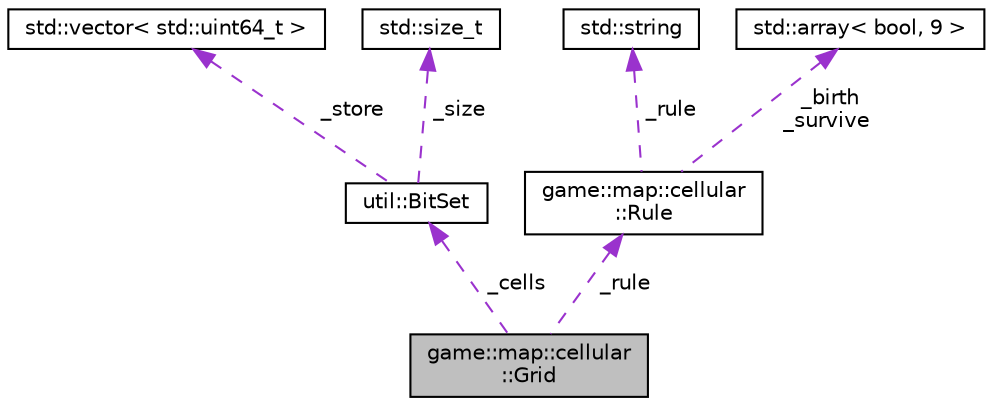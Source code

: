 digraph "game::map::cellular::Grid"
{
 // LATEX_PDF_SIZE
  edge [fontname="Helvetica",fontsize="10",labelfontname="Helvetica",labelfontsize="10"];
  node [fontname="Helvetica",fontsize="10",shape=record];
  Node1 [label="game::map::cellular\l::Grid",height=0.2,width=0.4,color="black", fillcolor="grey75", style="filled", fontcolor="black",tooltip="Cellular automata 2D grid."];
  Node2 -> Node1 [dir="back",color="darkorchid3",fontsize="10",style="dashed",label=" _cells" ,fontname="Helvetica"];
  Node2 [label="util::BitSet",height=0.2,width=0.4,color="black", fillcolor="white", style="filled",URL="$classutil_1_1_bit_set.html",tooltip="Mimics the API of std::bitset but with the dynamic properties of std::vector<bool>"];
  Node3 -> Node2 [dir="back",color="darkorchid3",fontsize="10",style="dashed",label=" _store" ,fontname="Helvetica"];
  Node3 [label="std::vector\< std::uint64_t \>",height=0.2,width=0.4,color="black", fillcolor="white", style="filled",URL="/home/runner/work/Bomberman-Global-Offensive/Bomberman-Global-Offensive/doc/external/cppreference-doxygen-web.tag.xml$cpp/container/vector.html",tooltip=" "];
  Node4 -> Node2 [dir="back",color="darkorchid3",fontsize="10",style="dashed",label=" _size" ,fontname="Helvetica"];
  Node4 [label="std::size_t",height=0.2,width=0.4,color="black", fillcolor="white", style="filled",URL="/home/runner/work/Bomberman-Global-Offensive/Bomberman-Global-Offensive/doc/external/cppreference-doxygen-web.tag.xml$cpp/types/size_t.html",tooltip=" "];
  Node5 -> Node1 [dir="back",color="darkorchid3",fontsize="10",style="dashed",label=" _rule" ,fontname="Helvetica"];
  Node5 [label="game::map::cellular\l::Rule",height=0.2,width=0.4,color="black", fillcolor="white", style="filled",URL="$classgame_1_1map_1_1cellular_1_1_rule.html",tooltip="Cellular automata rule, representing of form B[0-9]+/S[0-9]+ Where B stands for Birth,..."];
  Node6 -> Node5 [dir="back",color="darkorchid3",fontsize="10",style="dashed",label=" _rule" ,fontname="Helvetica"];
  Node6 [label="std::string",height=0.2,width=0.4,color="black", fillcolor="white", style="filled",URL="/home/runner/work/Bomberman-Global-Offensive/Bomberman-Global-Offensive/doc/external/cppreference-doxygen-web.tag.xml$cpp/string/basic_string.html",tooltip=" "];
  Node7 -> Node5 [dir="back",color="darkorchid3",fontsize="10",style="dashed",label=" _birth\n_survive" ,fontname="Helvetica"];
  Node7 [label="std::array\< bool, 9 \>",height=0.2,width=0.4,color="black", fillcolor="white", style="filled",URL="/home/runner/work/Bomberman-Global-Offensive/Bomberman-Global-Offensive/doc/external/cppreference-doxygen-web.tag.xml$cpp/container/array.html",tooltip=" "];
}
